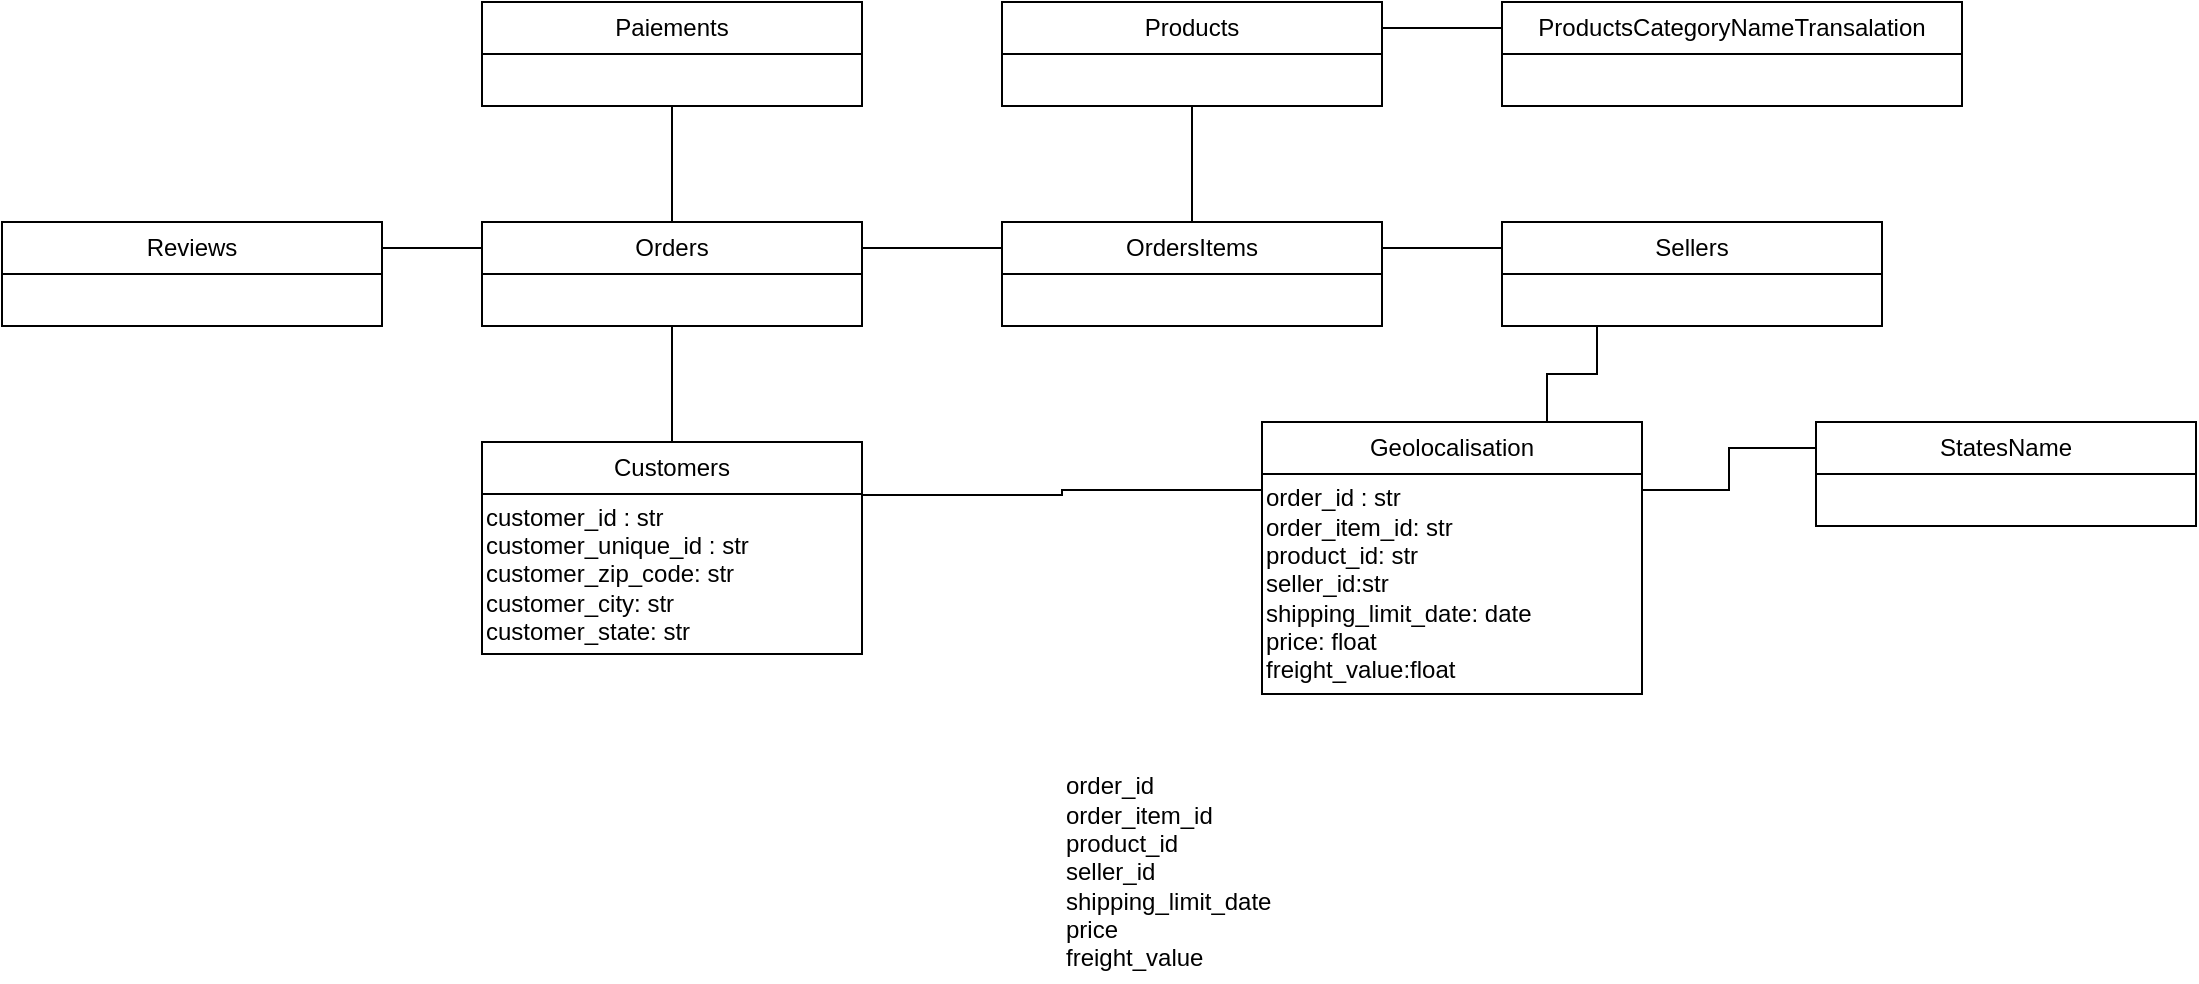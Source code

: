 <mxfile version="22.1.18" type="device">
  <diagram name="Page-1" id="HiJNElSozF-jv5poYlcu">
    <mxGraphModel dx="1877" dy="557" grid="1" gridSize="10" guides="1" tooltips="1" connect="1" arrows="1" fold="1" page="1" pageScale="1" pageWidth="827" pageHeight="1169" math="0" shadow="0">
      <root>
        <mxCell id="0" />
        <mxCell id="1" parent="0" />
        <mxCell id="IkikPWgf-0t9Qd1be8A1-5" value="Paiements" style="swimlane;fontStyle=0;childLayout=stackLayout;horizontal=1;startSize=26;fillColor=none;horizontalStack=0;resizeParent=1;resizeParentMax=0;resizeLast=0;collapsible=1;marginBottom=0;whiteSpace=wrap;html=1;" parent="1" vertex="1">
          <mxGeometry x="160" y="90" width="190" height="52" as="geometry" />
        </mxCell>
        <mxCell id="IkikPWgf-0t9Qd1be8A1-19" style="edgeStyle=orthogonalEdgeStyle;rounded=0;orthogonalLoop=1;jettySize=auto;html=1;exitX=0.5;exitY=0;exitDx=0;exitDy=0;entryX=0.5;entryY=1;entryDx=0;entryDy=0;endArrow=none;endFill=0;" parent="1" source="IkikPWgf-0t9Qd1be8A1-9" target="IkikPWgf-0t9Qd1be8A1-5" edge="1">
          <mxGeometry relative="1" as="geometry" />
        </mxCell>
        <mxCell id="IkikPWgf-0t9Qd1be8A1-30" style="edgeStyle=orthogonalEdgeStyle;shape=connector;rounded=0;orthogonalLoop=1;jettySize=auto;html=1;exitX=1;exitY=0.25;exitDx=0;exitDy=0;entryX=0;entryY=0.25;entryDx=0;entryDy=0;labelBackgroundColor=default;strokeColor=default;align=center;verticalAlign=middle;fontFamily=Helvetica;fontSize=11;fontColor=default;endArrow=none;endFill=0;" parent="1" source="IkikPWgf-0t9Qd1be8A1-9" target="IkikPWgf-0t9Qd1be8A1-12" edge="1">
          <mxGeometry relative="1" as="geometry" />
        </mxCell>
        <mxCell id="IkikPWgf-0t9Qd1be8A1-32" style="edgeStyle=orthogonalEdgeStyle;shape=connector;rounded=0;orthogonalLoop=1;jettySize=auto;html=1;exitX=0;exitY=0.25;exitDx=0;exitDy=0;entryX=1;entryY=0.25;entryDx=0;entryDy=0;labelBackgroundColor=default;strokeColor=default;align=center;verticalAlign=middle;fontFamily=Helvetica;fontSize=11;fontColor=default;endArrow=none;endFill=0;" parent="1" source="IkikPWgf-0t9Qd1be8A1-9" target="IkikPWgf-0t9Qd1be8A1-10" edge="1">
          <mxGeometry relative="1" as="geometry" />
        </mxCell>
        <mxCell id="IkikPWgf-0t9Qd1be8A1-9" value="Orders" style="swimlane;fontStyle=0;childLayout=stackLayout;horizontal=1;startSize=26;fillColor=none;horizontalStack=0;resizeParent=1;resizeParentMax=0;resizeLast=0;collapsible=1;marginBottom=0;whiteSpace=wrap;html=1;" parent="1" vertex="1">
          <mxGeometry x="160" y="200" width="190" height="52" as="geometry" />
        </mxCell>
        <mxCell id="IkikPWgf-0t9Qd1be8A1-10" value="Reviews" style="swimlane;fontStyle=0;childLayout=stackLayout;horizontal=1;startSize=26;fillColor=none;horizontalStack=0;resizeParent=1;resizeParentMax=0;resizeLast=0;collapsible=1;marginBottom=0;whiteSpace=wrap;html=1;" parent="1" vertex="1">
          <mxGeometry x="-80" y="200" width="190" height="52" as="geometry" />
        </mxCell>
        <mxCell id="IkikPWgf-0t9Qd1be8A1-28" style="edgeStyle=orthogonalEdgeStyle;shape=connector;rounded=0;orthogonalLoop=1;jettySize=auto;html=1;exitX=1;exitY=0.25;exitDx=0;exitDy=0;entryX=0;entryY=0.25;entryDx=0;entryDy=0;labelBackgroundColor=default;strokeColor=default;align=center;verticalAlign=middle;fontFamily=Helvetica;fontSize=11;fontColor=default;endArrow=none;endFill=0;" parent="1" source="IkikPWgf-0t9Qd1be8A1-11" target="IkikPWgf-0t9Qd1be8A1-17" edge="1">
          <mxGeometry relative="1" as="geometry" />
        </mxCell>
        <mxCell id="IkikPWgf-0t9Qd1be8A1-11" value="Products" style="swimlane;fontStyle=0;childLayout=stackLayout;horizontal=1;startSize=26;fillColor=none;horizontalStack=0;resizeParent=1;resizeParentMax=0;resizeLast=0;collapsible=1;marginBottom=0;whiteSpace=wrap;html=1;" parent="1" vertex="1">
          <mxGeometry x="420" y="90" width="190" height="52" as="geometry" />
        </mxCell>
        <mxCell id="IkikPWgf-0t9Qd1be8A1-26" style="edgeStyle=orthogonalEdgeStyle;shape=connector;rounded=0;orthogonalLoop=1;jettySize=auto;html=1;exitX=0.5;exitY=0;exitDx=0;exitDy=0;entryX=0.5;entryY=1;entryDx=0;entryDy=0;labelBackgroundColor=default;strokeColor=default;align=center;verticalAlign=middle;fontFamily=Helvetica;fontSize=11;fontColor=default;endArrow=none;endFill=0;" parent="1" source="IkikPWgf-0t9Qd1be8A1-12" target="IkikPWgf-0t9Qd1be8A1-11" edge="1">
          <mxGeometry relative="1" as="geometry" />
        </mxCell>
        <mxCell id="IkikPWgf-0t9Qd1be8A1-29" style="edgeStyle=orthogonalEdgeStyle;shape=connector;rounded=0;orthogonalLoop=1;jettySize=auto;html=1;exitX=1;exitY=0.25;exitDx=0;exitDy=0;entryX=0;entryY=0.25;entryDx=0;entryDy=0;labelBackgroundColor=default;strokeColor=default;align=center;verticalAlign=middle;fontFamily=Helvetica;fontSize=11;fontColor=default;endArrow=none;endFill=0;" parent="1" source="IkikPWgf-0t9Qd1be8A1-12" target="IkikPWgf-0t9Qd1be8A1-14" edge="1">
          <mxGeometry relative="1" as="geometry" />
        </mxCell>
        <mxCell id="IkikPWgf-0t9Qd1be8A1-12" value="OrdersItems" style="swimlane;fontStyle=0;childLayout=stackLayout;horizontal=1;startSize=26;fillColor=none;horizontalStack=0;resizeParent=1;resizeParentMax=0;resizeLast=0;collapsible=1;marginBottom=0;whiteSpace=wrap;html=1;" parent="1" vertex="1">
          <mxGeometry x="420" y="200" width="190" height="52" as="geometry" />
        </mxCell>
        <mxCell id="IkikPWgf-0t9Qd1be8A1-20" style="edgeStyle=orthogonalEdgeStyle;shape=connector;rounded=0;orthogonalLoop=1;jettySize=auto;html=1;exitX=0.5;exitY=0;exitDx=0;exitDy=0;entryX=0.5;entryY=1;entryDx=0;entryDy=0;labelBackgroundColor=default;strokeColor=default;align=center;verticalAlign=middle;fontFamily=Helvetica;fontSize=11;fontColor=default;endArrow=none;endFill=0;" parent="1" source="IkikPWgf-0t9Qd1be8A1-13" target="IkikPWgf-0t9Qd1be8A1-9" edge="1">
          <mxGeometry relative="1" as="geometry" />
        </mxCell>
        <mxCell id="IkikPWgf-0t9Qd1be8A1-33" style="edgeStyle=orthogonalEdgeStyle;shape=connector;rounded=0;orthogonalLoop=1;jettySize=auto;html=1;exitX=1;exitY=0.25;exitDx=0;exitDy=0;entryX=0;entryY=0.25;entryDx=0;entryDy=0;labelBackgroundColor=default;strokeColor=default;align=center;verticalAlign=middle;fontFamily=Helvetica;fontSize=11;fontColor=default;endArrow=none;endFill=0;" parent="1" source="IkikPWgf-0t9Qd1be8A1-13" target="IkikPWgf-0t9Qd1be8A1-15" edge="1">
          <mxGeometry relative="1" as="geometry" />
        </mxCell>
        <mxCell id="IkikPWgf-0t9Qd1be8A1-13" value="Customers" style="swimlane;fontStyle=0;childLayout=stackLayout;horizontal=1;startSize=26;fillColor=none;horizontalStack=0;resizeParent=1;resizeParentMax=0;resizeLast=0;collapsible=1;marginBottom=0;whiteSpace=wrap;html=1;" parent="1" vertex="1">
          <mxGeometry x="160" y="310" width="190" height="106" as="geometry" />
        </mxCell>
        <mxCell id="JR9Gk6HmlpzwNu4aZvi8-5" value="&lt;div style=&quot;&quot;&gt;&lt;span style=&quot;background-color: initial;&quot;&gt;customer_id : str&lt;/span&gt;&lt;/div&gt;&lt;div style=&quot;&quot;&gt;&lt;span style=&quot;background-color: initial;&quot;&gt;customer_unique_id : str&lt;/span&gt;&lt;/div&gt;&lt;div style=&quot;&quot;&gt;&lt;span style=&quot;background-color: initial;&quot;&gt;customer_zip_code: str&lt;/span&gt;&lt;/div&gt;&lt;div style=&quot;&quot;&gt;&lt;span style=&quot;background-color: initial;&quot;&gt;customer_city: str&lt;/span&gt;&lt;/div&gt;&lt;div style=&quot;&quot;&gt;&lt;span style=&quot;background-color: initial;&quot;&gt;customer_state: str&lt;/span&gt;&lt;/div&gt;" style="text;strokeColor=none;align=left;fillColor=none;html=1;verticalAlign=middle;whiteSpace=wrap;rounded=0;" vertex="1" parent="IkikPWgf-0t9Qd1be8A1-13">
          <mxGeometry y="26" width="190" height="80" as="geometry" />
        </mxCell>
        <mxCell id="IkikPWgf-0t9Qd1be8A1-14" value="Sellers" style="swimlane;fontStyle=0;childLayout=stackLayout;horizontal=1;startSize=26;fillColor=none;horizontalStack=0;resizeParent=1;resizeParentMax=0;resizeLast=0;collapsible=1;marginBottom=0;whiteSpace=wrap;html=1;" parent="1" vertex="1">
          <mxGeometry x="670" y="200" width="190" height="52" as="geometry" />
        </mxCell>
        <mxCell id="IkikPWgf-0t9Qd1be8A1-22" style="edgeStyle=orthogonalEdgeStyle;shape=connector;rounded=0;orthogonalLoop=1;jettySize=auto;html=1;exitX=0.75;exitY=0;exitDx=0;exitDy=0;entryX=0.25;entryY=1;entryDx=0;entryDy=0;labelBackgroundColor=default;strokeColor=default;align=center;verticalAlign=middle;fontFamily=Helvetica;fontSize=11;fontColor=default;endArrow=none;endFill=0;" parent="1" source="IkikPWgf-0t9Qd1be8A1-15" target="IkikPWgf-0t9Qd1be8A1-14" edge="1">
          <mxGeometry relative="1" as="geometry" />
        </mxCell>
        <mxCell id="IkikPWgf-0t9Qd1be8A1-34" style="edgeStyle=orthogonalEdgeStyle;shape=connector;rounded=0;orthogonalLoop=1;jettySize=auto;html=1;exitX=1;exitY=0.25;exitDx=0;exitDy=0;entryX=0;entryY=0.25;entryDx=0;entryDy=0;labelBackgroundColor=default;strokeColor=default;align=center;verticalAlign=middle;fontFamily=Helvetica;fontSize=11;fontColor=default;endArrow=none;endFill=0;" parent="1" source="IkikPWgf-0t9Qd1be8A1-15" target="IkikPWgf-0t9Qd1be8A1-16" edge="1">
          <mxGeometry relative="1" as="geometry" />
        </mxCell>
        <mxCell id="IkikPWgf-0t9Qd1be8A1-15" value="Geolocalisation" style="swimlane;fontStyle=0;childLayout=stackLayout;horizontal=1;startSize=26;fillColor=none;horizontalStack=0;resizeParent=1;resizeParentMax=0;resizeLast=0;collapsible=1;marginBottom=0;whiteSpace=wrap;html=1;" parent="1" vertex="1">
          <mxGeometry x="550" y="300" width="190" height="136" as="geometry" />
        </mxCell>
        <mxCell id="JR9Gk6HmlpzwNu4aZvi8-8" value="&lt;div style=&quot;&quot;&gt;&lt;span style=&quot;background-color: initial;&quot;&gt;order_id : str&lt;/span&gt;&lt;/div&gt;&lt;div style=&quot;&quot;&gt;&lt;span style=&quot;background-color: initial;&quot;&gt;order_item_id: str&lt;/span&gt;&lt;/div&gt;&lt;div style=&quot;&quot;&gt;&lt;span style=&quot;background-color: initial;&quot;&gt;product_id: str&lt;/span&gt;&lt;/div&gt;&lt;div style=&quot;&quot;&gt;seller_id:str&lt;/div&gt;&lt;div style=&quot;&quot;&gt;shipping_limit_date: date&lt;/div&gt;&lt;div style=&quot;&quot;&gt;price: float&lt;/div&gt;&lt;div style=&quot;&quot;&gt;freight_value:float&lt;/div&gt;" style="text;strokeColor=none;align=left;fillColor=none;html=1;verticalAlign=middle;whiteSpace=wrap;rounded=0;" vertex="1" parent="IkikPWgf-0t9Qd1be8A1-15">
          <mxGeometry y="26" width="190" height="110" as="geometry" />
        </mxCell>
        <mxCell id="IkikPWgf-0t9Qd1be8A1-16" value="StatesName" style="swimlane;fontStyle=0;childLayout=stackLayout;horizontal=1;startSize=26;fillColor=none;horizontalStack=0;resizeParent=1;resizeParentMax=0;resizeLast=0;collapsible=1;marginBottom=0;whiteSpace=wrap;html=1;" parent="1" vertex="1">
          <mxGeometry x="827" y="300" width="190" height="52" as="geometry" />
        </mxCell>
        <mxCell id="IkikPWgf-0t9Qd1be8A1-17" value="ProductsCategoryNameTransalation" style="swimlane;fontStyle=0;childLayout=stackLayout;horizontal=1;startSize=26;fillColor=none;horizontalStack=0;resizeParent=1;resizeParentMax=0;resizeLast=0;collapsible=1;marginBottom=0;whiteSpace=wrap;html=1;" parent="1" vertex="1">
          <mxGeometry x="670" y="90" width="230" height="52" as="geometry" />
        </mxCell>
        <mxCell id="JR9Gk6HmlpzwNu4aZvi8-6" value="&lt;div style=&quot;&quot;&gt;&lt;span style=&quot;background-color: initial;&quot;&gt;order_id&lt;/span&gt;&lt;/div&gt;&lt;div style=&quot;&quot;&gt;&lt;span style=&quot;background-color: initial;&quot;&gt;order_item_id&lt;/span&gt;&lt;/div&gt;&lt;div style=&quot;&quot;&gt;&lt;span style=&quot;background-color: initial;&quot;&gt;product_id&lt;/span&gt;&lt;/div&gt;&lt;div style=&quot;&quot;&gt;seller_id&lt;/div&gt;&lt;div style=&quot;&quot;&gt;shipping_limit_date&lt;/div&gt;&lt;div style=&quot;&quot;&gt;price&lt;/div&gt;&lt;div style=&quot;&quot;&gt;freight_value&lt;/div&gt;" style="text;strokeColor=none;align=left;fillColor=none;html=1;verticalAlign=middle;whiteSpace=wrap;rounded=0;" vertex="1" parent="1">
          <mxGeometry x="450" y="470" width="160" height="110" as="geometry" />
        </mxCell>
      </root>
    </mxGraphModel>
  </diagram>
</mxfile>

